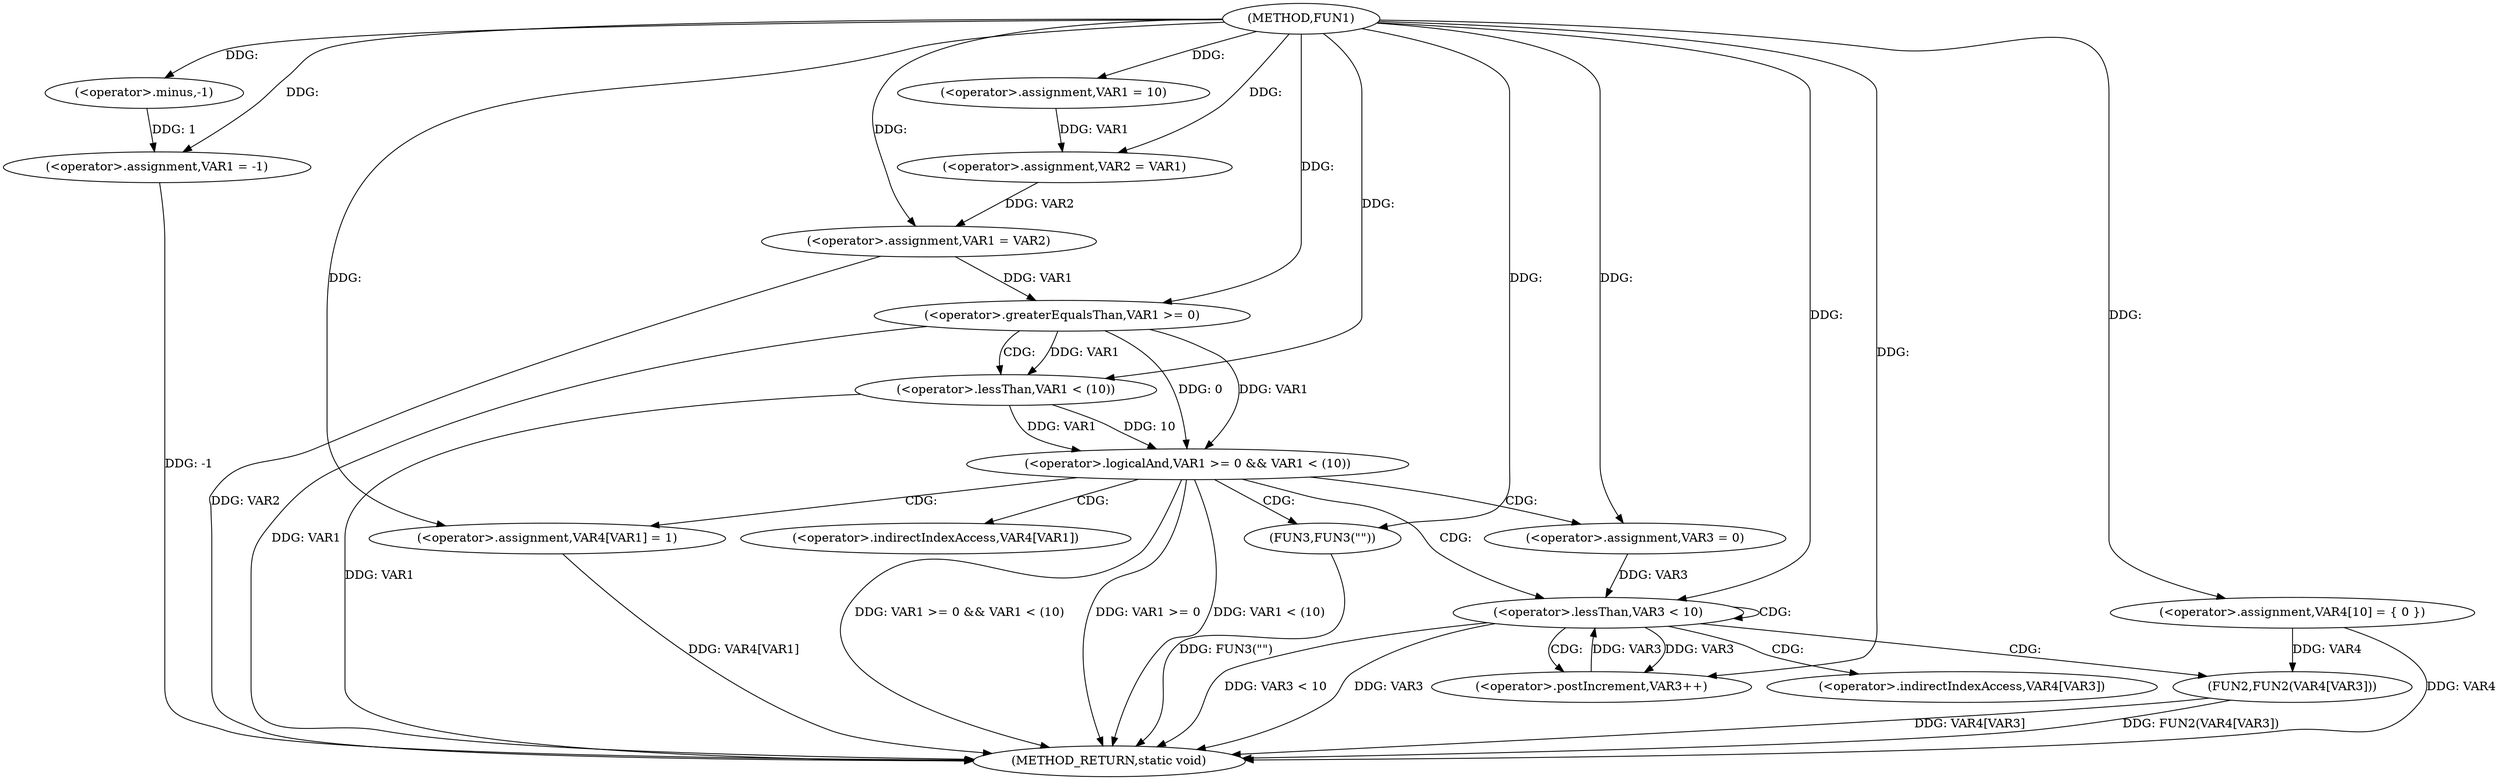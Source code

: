 digraph FUN1 {  
"1000100" [label = "(METHOD,FUN1)" ]
"1000156" [label = "(METHOD_RETURN,static void)" ]
"1000103" [label = "(<operator>.assignment,VAR1 = -1)" ]
"1000105" [label = "(<operator>.minus,-1)" ]
"1000107" [label = "(<operator>.assignment,VAR1 = 10)" ]
"1000112" [label = "(<operator>.assignment,VAR2 = VAR1)" ]
"1000116" [label = "(<operator>.assignment,VAR1 = VAR2)" ]
"1000122" [label = "(<operator>.assignment,VAR4[10] = { 0 })" ]
"1000125" [label = "(<operator>.logicalAnd,VAR1 >= 0 && VAR1 < (10))" ]
"1000126" [label = "(<operator>.greaterEqualsThan,VAR1 >= 0)" ]
"1000129" [label = "(<operator>.lessThan,VAR1 < (10))" ]
"1000133" [label = "(<operator>.assignment,VAR4[VAR1] = 1)" ]
"1000139" [label = "(<operator>.assignment,VAR3 = 0)" ]
"1000142" [label = "(<operator>.lessThan,VAR3 < 10)" ]
"1000145" [label = "(<operator>.postIncrement,VAR3++)" ]
"1000148" [label = "(FUN2,FUN2(VAR4[VAR3]))" ]
"1000154" [label = "(FUN3,FUN3(\"\"))" ]
"1000134" [label = "(<operator>.indirectIndexAccess,VAR4[VAR1])" ]
"1000149" [label = "(<operator>.indirectIndexAccess,VAR4[VAR3])" ]
  "1000142" -> "1000156"  [ label = "DDG: VAR3 < 10"] 
  "1000125" -> "1000156"  [ label = "DDG: VAR1 >= 0 && VAR1 < (10)"] 
  "1000103" -> "1000156"  [ label = "DDG: -1"] 
  "1000126" -> "1000156"  [ label = "DDG: VAR1"] 
  "1000116" -> "1000156"  [ label = "DDG: VAR2"] 
  "1000154" -> "1000156"  [ label = "DDG: FUN3(\"\")"] 
  "1000129" -> "1000156"  [ label = "DDG: VAR1"] 
  "1000125" -> "1000156"  [ label = "DDG: VAR1 >= 0"] 
  "1000122" -> "1000156"  [ label = "DDG: VAR4"] 
  "1000125" -> "1000156"  [ label = "DDG: VAR1 < (10)"] 
  "1000133" -> "1000156"  [ label = "DDG: VAR4[VAR1]"] 
  "1000148" -> "1000156"  [ label = "DDG: VAR4[VAR3]"] 
  "1000148" -> "1000156"  [ label = "DDG: FUN2(VAR4[VAR3])"] 
  "1000142" -> "1000156"  [ label = "DDG: VAR3"] 
  "1000105" -> "1000103"  [ label = "DDG: 1"] 
  "1000100" -> "1000103"  [ label = "DDG: "] 
  "1000100" -> "1000105"  [ label = "DDG: "] 
  "1000100" -> "1000107"  [ label = "DDG: "] 
  "1000107" -> "1000112"  [ label = "DDG: VAR1"] 
  "1000100" -> "1000112"  [ label = "DDG: "] 
  "1000112" -> "1000116"  [ label = "DDG: VAR2"] 
  "1000100" -> "1000116"  [ label = "DDG: "] 
  "1000100" -> "1000122"  [ label = "DDG: "] 
  "1000126" -> "1000125"  [ label = "DDG: VAR1"] 
  "1000126" -> "1000125"  [ label = "DDG: 0"] 
  "1000116" -> "1000126"  [ label = "DDG: VAR1"] 
  "1000100" -> "1000126"  [ label = "DDG: "] 
  "1000129" -> "1000125"  [ label = "DDG: VAR1"] 
  "1000129" -> "1000125"  [ label = "DDG: 10"] 
  "1000126" -> "1000129"  [ label = "DDG: VAR1"] 
  "1000100" -> "1000129"  [ label = "DDG: "] 
  "1000100" -> "1000133"  [ label = "DDG: "] 
  "1000100" -> "1000139"  [ label = "DDG: "] 
  "1000139" -> "1000142"  [ label = "DDG: VAR3"] 
  "1000145" -> "1000142"  [ label = "DDG: VAR3"] 
  "1000100" -> "1000142"  [ label = "DDG: "] 
  "1000142" -> "1000145"  [ label = "DDG: VAR3"] 
  "1000100" -> "1000145"  [ label = "DDG: "] 
  "1000122" -> "1000148"  [ label = "DDG: VAR4"] 
  "1000100" -> "1000154"  [ label = "DDG: "] 
  "1000125" -> "1000142"  [ label = "CDG: "] 
  "1000125" -> "1000154"  [ label = "CDG: "] 
  "1000125" -> "1000139"  [ label = "CDG: "] 
  "1000125" -> "1000133"  [ label = "CDG: "] 
  "1000125" -> "1000134"  [ label = "CDG: "] 
  "1000126" -> "1000129"  [ label = "CDG: "] 
  "1000142" -> "1000142"  [ label = "CDG: "] 
  "1000142" -> "1000145"  [ label = "CDG: "] 
  "1000142" -> "1000148"  [ label = "CDG: "] 
  "1000142" -> "1000149"  [ label = "CDG: "] 
}
